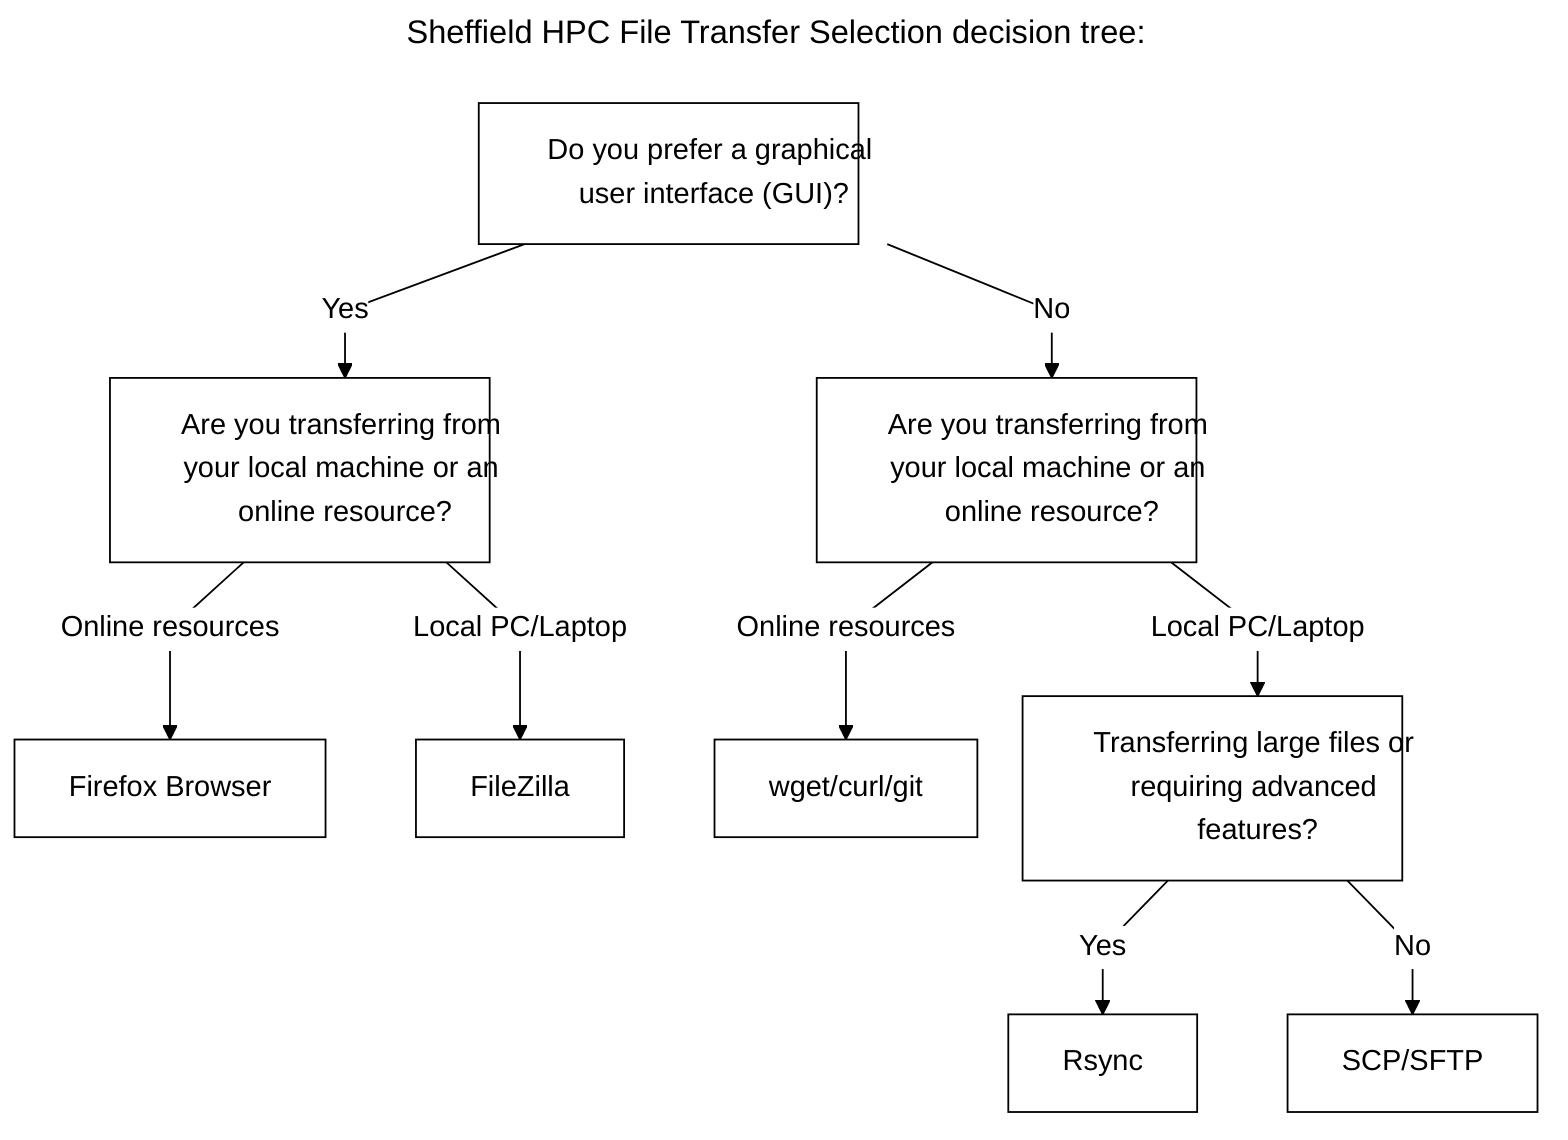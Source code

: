 ---
title: "Sheffield HPC File Transfer Selection decision tree:"
---

%%{
  init: {
    'theme': 'base',
    'themeVariables': {
      'primaryColor': '#FFFFFF',
      'primaryTextColor': '#000000',
      'primaryBorderColor': '#000000',
      'lineColor': '#000000'
    },
    'flowchart': {
      'curve' : 'linear'
    }
  }
}%%

flowchart TD
  gui["`Do you prefer a graphical user interface (GUI)?`"] -->|Yes| direct_download_y["`Are you transferring from your local machine or an online resource?`"]
  gui --> |No| direct_download_n["`Are you transferring from your local machine or an online resource?`"]
  direct_download_y -->|Online resources| browser["Firefox Browser"]
  direct_download_y -->|Local PC/Laptop| FileZilla
  direct_download_n -->|Online resources| online_cmd["wget/curl/git"]
  direct_download_n -->|Local PC/Laptop| file_size["`Transferring large files or requiring advanced features?`"]
  file_size --> |Yes| Rsync
  file_size --> |No| local["SCP/SFTP"]

classDef question_block width:210px, align:center;
class gui,direct_download_y,direct_download_n,file_size question_block